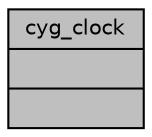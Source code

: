 digraph "cyg_clock"
{
  edge [fontname="Helvetica",fontsize="10",labelfontname="Helvetica",labelfontsize="10"];
  node [fontname="Helvetica",fontsize="10",shape=record];
  Node1 [label="{cyg_clock\n||}",height=0.2,width=0.4,color="black", fillcolor="grey75", style="filled" fontcolor="black"];
}
